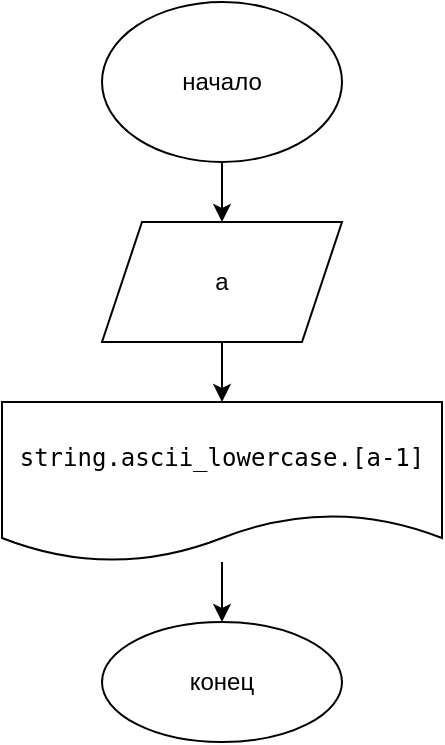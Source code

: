 <mxfile version="17.4.6" type="device"><diagram id="TEsEyQSoM2KJWEJF-zv8" name="Page-1"><mxGraphModel dx="1038" dy="489" grid="1" gridSize="10" guides="1" tooltips="1" connect="1" arrows="1" fold="1" page="1" pageScale="1" pageWidth="827" pageHeight="1169" math="0" shadow="0"><root><mxCell id="0"/><mxCell id="1" parent="0"/><mxCell id="mXXEkYTkIlEISlszCvIc-3" value="" style="edgeStyle=orthogonalEdgeStyle;rounded=0;orthogonalLoop=1;jettySize=auto;html=1;" edge="1" parent="1" source="mXXEkYTkIlEISlszCvIc-1" target="mXXEkYTkIlEISlszCvIc-2"><mxGeometry relative="1" as="geometry"/></mxCell><mxCell id="mXXEkYTkIlEISlszCvIc-1" value="начало" style="ellipse;whiteSpace=wrap;html=1;" vertex="1" parent="1"><mxGeometry x="340" y="20" width="120" height="80" as="geometry"/></mxCell><mxCell id="mXXEkYTkIlEISlszCvIc-5" value="" style="edgeStyle=orthogonalEdgeStyle;rounded=0;orthogonalLoop=1;jettySize=auto;html=1;" edge="1" parent="1" source="mXXEkYTkIlEISlszCvIc-2" target="mXXEkYTkIlEISlszCvIc-4"><mxGeometry relative="1" as="geometry"/></mxCell><mxCell id="mXXEkYTkIlEISlszCvIc-2" value="a" style="shape=parallelogram;perimeter=parallelogramPerimeter;whiteSpace=wrap;html=1;fixedSize=1;" vertex="1" parent="1"><mxGeometry x="340" y="130" width="120" height="60" as="geometry"/></mxCell><mxCell id="mXXEkYTkIlEISlszCvIc-7" value="" style="edgeStyle=orthogonalEdgeStyle;rounded=0;orthogonalLoop=1;jettySize=auto;html=1;" edge="1" parent="1" source="mXXEkYTkIlEISlszCvIc-4" target="mXXEkYTkIlEISlszCvIc-6"><mxGeometry relative="1" as="geometry"/></mxCell><mxCell id="mXXEkYTkIlEISlszCvIc-4" value="&lt;span style=&quot;font-family: &amp;#34;roboto mono&amp;#34; , monospace ; background-color: rgb(255 , 255 , 255)&quot;&gt;&lt;font style=&quot;font-size: 12px&quot;&gt;string.ascii_lowercase.[a-1]&lt;/font&gt;&lt;/span&gt;" style="shape=document;whiteSpace=wrap;html=1;boundedLbl=1;" vertex="1" parent="1"><mxGeometry x="290" y="220" width="220" height="80" as="geometry"/></mxCell><mxCell id="mXXEkYTkIlEISlszCvIc-6" value="конец" style="ellipse;whiteSpace=wrap;html=1;" vertex="1" parent="1"><mxGeometry x="340" y="330" width="120" height="60" as="geometry"/></mxCell></root></mxGraphModel></diagram></mxfile>